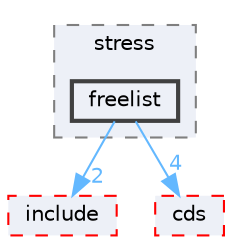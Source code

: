 digraph "external/libcds/test/stress/freelist"
{
 // LATEX_PDF_SIZE
  bgcolor="transparent";
  edge [fontname=Helvetica,fontsize=10,labelfontname=Helvetica,labelfontsize=10];
  node [fontname=Helvetica,fontsize=10,shape=box,height=0.2,width=0.4];
  compound=true
  subgraph clusterdir_9f5f38d12d77b88ddd9d791ef824d27f {
    graph [ bgcolor="#edf0f7", pencolor="grey50", label="stress", fontname=Helvetica,fontsize=10 style="filled,dashed", URL="dir_9f5f38d12d77b88ddd9d791ef824d27f.html",tooltip=""]
  dir_74b48b9f3070a2df433118c436a635b8 [label="freelist", fillcolor="#edf0f7", color="grey25", style="filled,bold", URL="dir_74b48b9f3070a2df433118c436a635b8.html",tooltip=""];
  }
  dir_e8e86015120c09f6a7f42026ab4ce0a2 [label="include", fillcolor="#edf0f7", color="red", style="filled,dashed", URL="dir_e8e86015120c09f6a7f42026ab4ce0a2.html",tooltip=""];
  dir_fcf032bbf40cb4a20f944ac15896063c [label="cds", fillcolor="#edf0f7", color="red", style="filled,dashed", URL="dir_fcf032bbf40cb4a20f944ac15896063c.html",tooltip=""];
  dir_74b48b9f3070a2df433118c436a635b8->dir_e8e86015120c09f6a7f42026ab4ce0a2 [headlabel="2", labeldistance=1.5 headhref="dir_000334_000382.html" href="dir_000334_000382.html" color="steelblue1" fontcolor="steelblue1"];
  dir_74b48b9f3070a2df433118c436a635b8->dir_fcf032bbf40cb4a20f944ac15896063c [headlabel="4", labeldistance=1.5 headhref="dir_000334_000111.html" href="dir_000334_000111.html" color="steelblue1" fontcolor="steelblue1"];
}

